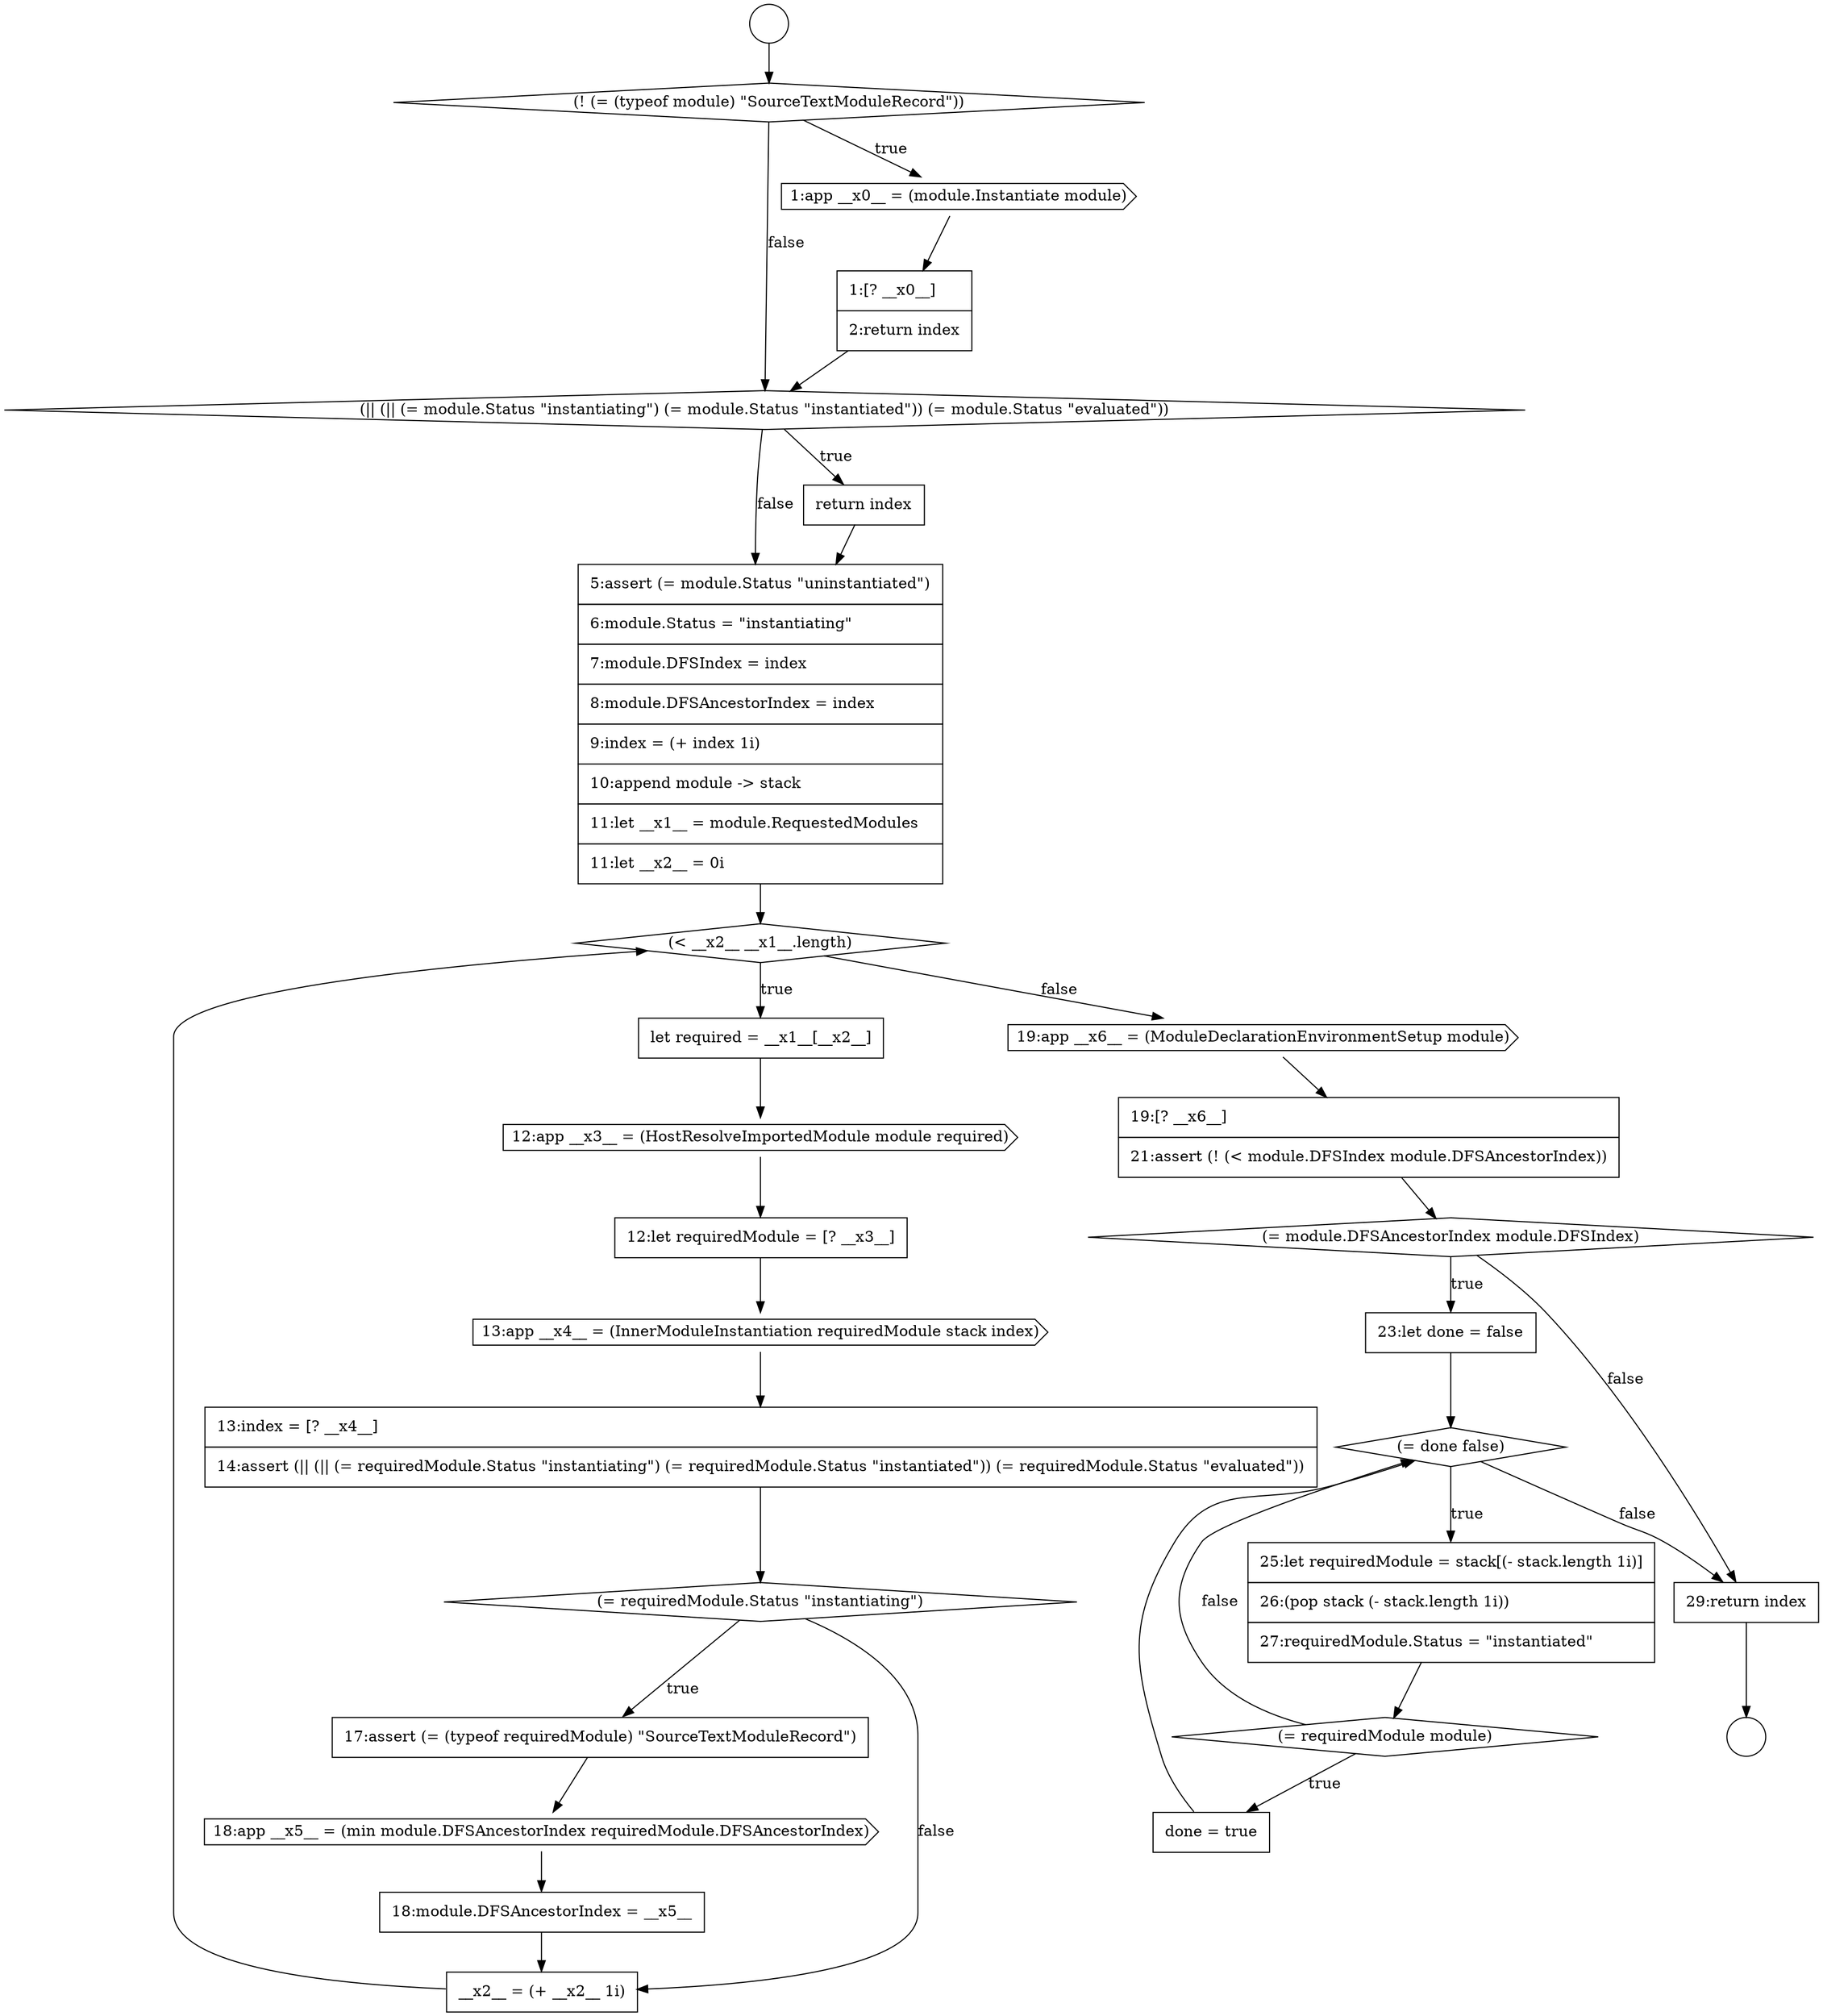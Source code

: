digraph {
  node10282 [shape=diamond, label=<<font color="black">(|| (|| (= module.Status &quot;instantiating&quot;) (= module.Status &quot;instantiated&quot;)) (= module.Status &quot;evaluated&quot;))</font>> color="black" fillcolor="white" style=filled]
  node10286 [shape=none, margin=0, label=<<font color="black">
    <table border="0" cellborder="1" cellspacing="0" cellpadding="10">
      <tr><td align="left">let required = __x1__[__x2__]</td></tr>
    </table>
  </font>> color="black" fillcolor="white" style=filled]
  node10292 [shape=none, margin=0, label=<<font color="black">
    <table border="0" cellborder="1" cellspacing="0" cellpadding="10">
      <tr><td align="left">17:assert (= (typeof requiredModule) &quot;SourceTextModuleRecord&quot;)</td></tr>
    </table>
  </font>> color="black" fillcolor="white" style=filled]
  node10303 [shape=none, margin=0, label=<<font color="black">
    <table border="0" cellborder="1" cellspacing="0" cellpadding="10">
      <tr><td align="left">done = true</td></tr>
    </table>
  </font>> color="black" fillcolor="white" style=filled]
  node10278 [shape=circle label=" " color="black" fillcolor="white" style=filled]
  node10289 [shape=cds, label=<<font color="black">13:app __x4__ = (InnerModuleInstantiation requiredModule stack index)</font>> color="black" fillcolor="white" style=filled]
  node10284 [shape=none, margin=0, label=<<font color="black">
    <table border="0" cellborder="1" cellspacing="0" cellpadding="10">
      <tr><td align="left">5:assert (= module.Status &quot;uninstantiated&quot;)</td></tr>
      <tr><td align="left">6:module.Status = &quot;instantiating&quot;</td></tr>
      <tr><td align="left">7:module.DFSIndex = index</td></tr>
      <tr><td align="left">8:module.DFSAncestorIndex = index</td></tr>
      <tr><td align="left">9:index = (+ index 1i)</td></tr>
      <tr><td align="left">10:append module -&gt; stack</td></tr>
      <tr><td align="left">11:let __x1__ = module.RequestedModules</td></tr>
      <tr><td align="left">11:let __x2__ = 0i</td></tr>
    </table>
  </font>> color="black" fillcolor="white" style=filled]
  node10301 [shape=none, margin=0, label=<<font color="black">
    <table border="0" cellborder="1" cellspacing="0" cellpadding="10">
      <tr><td align="left">25:let requiredModule = stack[(- stack.length 1i)]</td></tr>
      <tr><td align="left">26:(pop stack (- stack.length 1i))</td></tr>
      <tr><td align="left">27:requiredModule.Status = &quot;instantiated&quot;</td></tr>
    </table>
  </font>> color="black" fillcolor="white" style=filled]
  node10290 [shape=none, margin=0, label=<<font color="black">
    <table border="0" cellborder="1" cellspacing="0" cellpadding="10">
      <tr><td align="left">13:index = [? __x4__]</td></tr>
      <tr><td align="left">14:assert (|| (|| (= requiredModule.Status &quot;instantiating&quot;) (= requiredModule.Status &quot;instantiated&quot;)) (= requiredModule.Status &quot;evaluated&quot;))</td></tr>
    </table>
  </font>> color="black" fillcolor="white" style=filled]
  node10288 [shape=none, margin=0, label=<<font color="black">
    <table border="0" cellborder="1" cellspacing="0" cellpadding="10">
      <tr><td align="left">12:let requiredModule = [? __x3__]</td></tr>
    </table>
  </font>> color="black" fillcolor="white" style=filled]
  node10299 [shape=none, margin=0, label=<<font color="black">
    <table border="0" cellborder="1" cellspacing="0" cellpadding="10">
      <tr><td align="left">23:let done = false</td></tr>
    </table>
  </font>> color="black" fillcolor="white" style=filled]
  node10277 [shape=circle label=" " color="black" fillcolor="white" style=filled]
  node10294 [shape=none, margin=0, label=<<font color="black">
    <table border="0" cellborder="1" cellspacing="0" cellpadding="10">
      <tr><td align="left">18:module.DFSAncestorIndex = __x5__</td></tr>
    </table>
  </font>> color="black" fillcolor="white" style=filled]
  node10295 [shape=none, margin=0, label=<<font color="black">
    <table border="0" cellborder="1" cellspacing="0" cellpadding="10">
      <tr><td align="left">__x2__ = (+ __x2__ 1i)</td></tr>
    </table>
  </font>> color="black" fillcolor="white" style=filled]
  node10281 [shape=none, margin=0, label=<<font color="black">
    <table border="0" cellborder="1" cellspacing="0" cellpadding="10">
      <tr><td align="left">1:[? __x0__]</td></tr>
      <tr><td align="left">2:return index</td></tr>
    </table>
  </font>> color="black" fillcolor="white" style=filled]
  node10298 [shape=diamond, label=<<font color="black">(= module.DFSAncestorIndex module.DFSIndex)</font>> color="black" fillcolor="white" style=filled]
  node10285 [shape=diamond, label=<<font color="black">(&lt; __x2__ __x1__.length)</font>> color="black" fillcolor="white" style=filled]
  node10302 [shape=diamond, label=<<font color="black">(= requiredModule module)</font>> color="black" fillcolor="white" style=filled]
  node10297 [shape=none, margin=0, label=<<font color="black">
    <table border="0" cellborder="1" cellspacing="0" cellpadding="10">
      <tr><td align="left">19:[? __x6__]</td></tr>
      <tr><td align="left">21:assert (! (&lt; module.DFSIndex module.DFSAncestorIndex))</td></tr>
    </table>
  </font>> color="black" fillcolor="white" style=filled]
  node10279 [shape=diamond, label=<<font color="black">(! (= (typeof module) &quot;SourceTextModuleRecord&quot;))</font>> color="black" fillcolor="white" style=filled]
  node10296 [shape=cds, label=<<font color="black">19:app __x6__ = (ModuleDeclarationEnvironmentSetup module)</font>> color="black" fillcolor="white" style=filled]
  node10293 [shape=cds, label=<<font color="black">18:app __x5__ = (min module.DFSAncestorIndex requiredModule.DFSAncestorIndex)</font>> color="black" fillcolor="white" style=filled]
  node10283 [shape=none, margin=0, label=<<font color="black">
    <table border="0" cellborder="1" cellspacing="0" cellpadding="10">
      <tr><td align="left">return index</td></tr>
    </table>
  </font>> color="black" fillcolor="white" style=filled]
  node10300 [shape=diamond, label=<<font color="black">(= done false)</font>> color="black" fillcolor="white" style=filled]
  node10291 [shape=diamond, label=<<font color="black">(= requiredModule.Status &quot;instantiating&quot;)</font>> color="black" fillcolor="white" style=filled]
  node10280 [shape=cds, label=<<font color="black">1:app __x0__ = (module.Instantiate module)</font>> color="black" fillcolor="white" style=filled]
  node10287 [shape=cds, label=<<font color="black">12:app __x3__ = (HostResolveImportedModule module required)</font>> color="black" fillcolor="white" style=filled]
  node10304 [shape=none, margin=0, label=<<font color="black">
    <table border="0" cellborder="1" cellspacing="0" cellpadding="10">
      <tr><td align="left">29:return index</td></tr>
    </table>
  </font>> color="black" fillcolor="white" style=filled]
  node10279 -> node10280 [label=<<font color="black">true</font>> color="black"]
  node10279 -> node10282 [label=<<font color="black">false</font>> color="black"]
  node10292 -> node10293 [ color="black"]
  node10303 -> node10300 [ color="black"]
  node10294 -> node10295 [ color="black"]
  node10298 -> node10299 [label=<<font color="black">true</font>> color="black"]
  node10298 -> node10304 [label=<<font color="black">false</font>> color="black"]
  node10304 -> node10278 [ color="black"]
  node10284 -> node10285 [ color="black"]
  node10287 -> node10288 [ color="black"]
  node10297 -> node10298 [ color="black"]
  node10299 -> node10300 [ color="black"]
  node10295 -> node10285 [ color="black"]
  node10291 -> node10292 [label=<<font color="black">true</font>> color="black"]
  node10291 -> node10295 [label=<<font color="black">false</font>> color="black"]
  node10289 -> node10290 [ color="black"]
  node10302 -> node10303 [label=<<font color="black">true</font>> color="black"]
  node10302 -> node10300 [label=<<font color="black">false</font>> color="black"]
  node10282 -> node10283 [label=<<font color="black">true</font>> color="black"]
  node10282 -> node10284 [label=<<font color="black">false</font>> color="black"]
  node10300 -> node10301 [label=<<font color="black">true</font>> color="black"]
  node10300 -> node10304 [label=<<font color="black">false</font>> color="black"]
  node10283 -> node10284 [ color="black"]
  node10296 -> node10297 [ color="black"]
  node10286 -> node10287 [ color="black"]
  node10290 -> node10291 [ color="black"]
  node10301 -> node10302 [ color="black"]
  node10293 -> node10294 [ color="black"]
  node10277 -> node10279 [ color="black"]
  node10288 -> node10289 [ color="black"]
  node10285 -> node10286 [label=<<font color="black">true</font>> color="black"]
  node10285 -> node10296 [label=<<font color="black">false</font>> color="black"]
  node10280 -> node10281 [ color="black"]
  node10281 -> node10282 [ color="black"]
}
